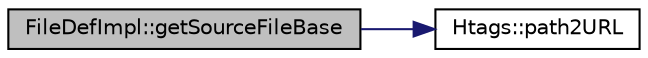 digraph "FileDefImpl::getSourceFileBase"
{
 // LATEX_PDF_SIZE
  edge [fontname="Helvetica",fontsize="10",labelfontname="Helvetica",labelfontsize="10"];
  node [fontname="Helvetica",fontsize="10",shape=record];
  rankdir="LR";
  Node1 [label="FileDefImpl::getSourceFileBase",height=0.2,width=0.4,color="black", fillcolor="grey75", style="filled", fontcolor="black",tooltip=" "];
  Node1 -> Node2 [color="midnightblue",fontsize="10",style="solid",fontname="Helvetica"];
  Node2 [label="Htags::path2URL",height=0.2,width=0.4,color="black", fillcolor="white", style="filled",URL="$structHtags.html#a0ce955dfddd8473bce6373e92532f12e",tooltip=" "];
}
